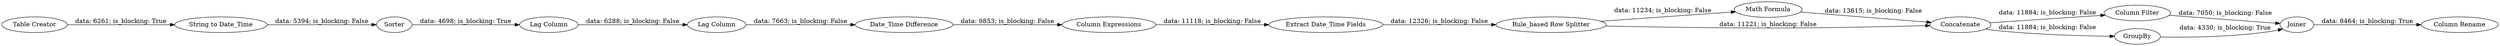 digraph {
	"3329131885906453632_447" [label="Lag Column"]
	"3329131885906453632_446" [label="Lag Column"]
	"3329131885906453632_456" [label="Math Formula"]
	"3329131885906453632_460" [label=Concatenate]
	"3329131885906453632_445" [label="String to Date_Time"]
	"3329131885906453632_451" [label="Column Filter"]
	"3329131885906453632_452" [label=GroupBy]
	"3329131885906453632_448" [label="Column Expressions"]
	"3329131885906453632_459" [label="Rule_based Row Splitter"]
	"3329131885906453632_444" [label="Table Creator"]
	"3329131885906453632_453" [label=Joiner]
	"3329131885906453632_457" [label="Extract Date_Time Fields"]
	"3329131885906453632_455" [label="Date_Time Difference"]
	"3329131885906453632_454" [label="Column Rename"]
	"3329131885906453632_450" [label=Sorter]
	"3329131885906453632_444" -> "3329131885906453632_445" [label="data: 6261; is_blocking: True"]
	"3329131885906453632_460" -> "3329131885906453632_452" [label="data: 11884; is_blocking: False"]
	"3329131885906453632_446" -> "3329131885906453632_447" [label="data: 6288; is_blocking: False"]
	"3329131885906453632_456" -> "3329131885906453632_460" [label="data: 13615; is_blocking: False"]
	"3329131885906453632_451" -> "3329131885906453632_453" [label="data: 7050; is_blocking: False"]
	"3329131885906453632_448" -> "3329131885906453632_457" [label="data: 11118; is_blocking: False"]
	"3329131885906453632_453" -> "3329131885906453632_454" [label="data: 8464; is_blocking: True"]
	"3329131885906453632_457" -> "3329131885906453632_459" [label="data: 12326; is_blocking: False"]
	"3329131885906453632_447" -> "3329131885906453632_455" [label="data: 7663; is_blocking: False"]
	"3329131885906453632_445" -> "3329131885906453632_450" [label="data: 5394; is_blocking: False"]
	"3329131885906453632_455" -> "3329131885906453632_448" [label="data: 9853; is_blocking: False"]
	"3329131885906453632_450" -> "3329131885906453632_446" [label="data: 4698; is_blocking: True"]
	"3329131885906453632_459" -> "3329131885906453632_456" [label="data: 11234; is_blocking: False"]
	"3329131885906453632_459" -> "3329131885906453632_460" [label="data: 11221; is_blocking: False"]
	"3329131885906453632_452" -> "3329131885906453632_453" [label="data: 4330; is_blocking: True"]
	"3329131885906453632_460" -> "3329131885906453632_451" [label="data: 11884; is_blocking: False"]
	rankdir=LR
}
